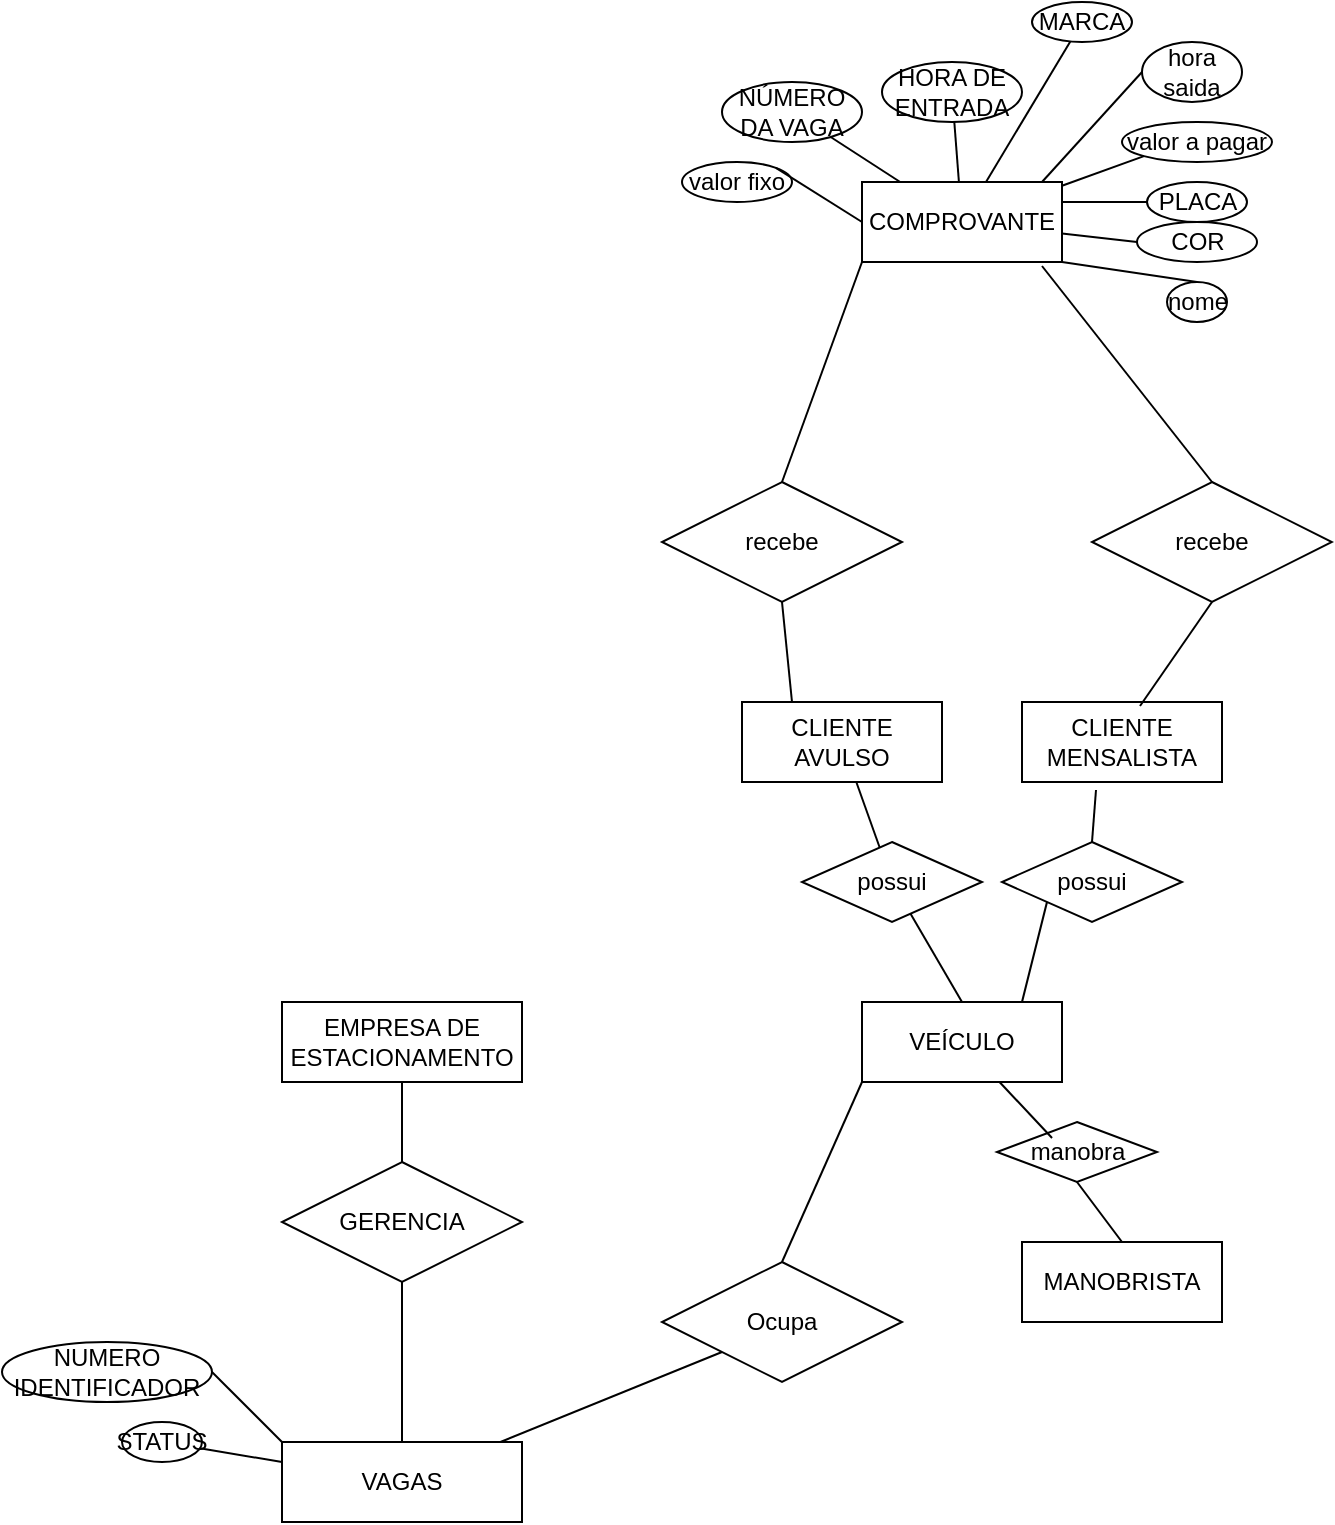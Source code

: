 <mxfile version="24.7.7">
  <diagram name="Página-1" id="Hj_eQ8MPWwJl_k2WBOxa">
    <mxGraphModel dx="880" dy="1637" grid="1" gridSize="10" guides="1" tooltips="1" connect="1" arrows="1" fold="1" page="1" pageScale="1" pageWidth="827" pageHeight="1169" math="0" shadow="0">
      <root>
        <mxCell id="0" />
        <mxCell id="1" parent="0" />
        <mxCell id="GA4sUjaeTscNKJj8TBqj-14" value="VAGAS" style="whiteSpace=wrap;html=1;align=center;rounded=0;labelBackgroundColor=none;" vertex="1" parent="1">
          <mxGeometry x="140" y="290" width="120" height="40" as="geometry" />
        </mxCell>
        <mxCell id="GA4sUjaeTscNKJj8TBqj-15" value="NUMERO IDENTIFICADOR" style="ellipse;whiteSpace=wrap;html=1;align=center;rounded=0;labelBackgroundColor=none;" vertex="1" parent="1">
          <mxGeometry y="240" width="105" height="30" as="geometry" />
        </mxCell>
        <mxCell id="GA4sUjaeTscNKJj8TBqj-36" value="" style="endArrow=none;html=1;rounded=0;labelBackgroundColor=none;fontColor=default;" edge="1" parent="1" source="GA4sUjaeTscNKJj8TBqj-85" target="GA4sUjaeTscNKJj8TBqj-14">
          <mxGeometry relative="1" as="geometry">
            <mxPoint x="70" y="330" as="sourcePoint" />
            <mxPoint x="160" y="310" as="targetPoint" />
          </mxGeometry>
        </mxCell>
        <mxCell id="GA4sUjaeTscNKJj8TBqj-37" value="" style="endArrow=none;html=1;rounded=0;exitX=1;exitY=0.5;exitDx=0;exitDy=0;labelBackgroundColor=none;fontColor=default;entryX=0;entryY=0;entryDx=0;entryDy=0;" edge="1" parent="1" source="GA4sUjaeTscNKJj8TBqj-15" target="GA4sUjaeTscNKJj8TBqj-14">
          <mxGeometry relative="1" as="geometry">
            <mxPoint x="200" y="380" as="sourcePoint" />
            <mxPoint x="199.5" y="320" as="targetPoint" />
          </mxGeometry>
        </mxCell>
        <mxCell id="GA4sUjaeTscNKJj8TBqj-57" value="CLIENTE AVULSO" style="whiteSpace=wrap;html=1;align=center;rounded=0;labelBackgroundColor=none;" vertex="1" parent="1">
          <mxGeometry x="370" y="-80" width="100" height="40" as="geometry" />
        </mxCell>
        <mxCell id="GA4sUjaeTscNKJj8TBqj-58" value="VEÍCULO" style="whiteSpace=wrap;html=1;align=center;rounded=0;labelBackgroundColor=none;" vertex="1" parent="1">
          <mxGeometry x="430" y="70" width="100" height="40" as="geometry" />
        </mxCell>
        <mxCell id="GA4sUjaeTscNKJj8TBqj-60" value="GERENCIA" style="shape=rhombus;perimeter=rhombusPerimeter;whiteSpace=wrap;html=1;align=center;rounded=0;labelBackgroundColor=none;" vertex="1" parent="1">
          <mxGeometry x="140" y="150" width="120" height="60" as="geometry" />
        </mxCell>
        <mxCell id="GA4sUjaeTscNKJj8TBqj-63" value="possui" style="shape=rhombus;perimeter=rhombusPerimeter;whiteSpace=wrap;html=1;align=center;rounded=0;labelBackgroundColor=none;" vertex="1" parent="1">
          <mxGeometry x="400" y="-10" width="90" height="40" as="geometry" />
        </mxCell>
        <mxCell id="GA4sUjaeTscNKJj8TBqj-65" value="MANOBRISTA" style="whiteSpace=wrap;html=1;align=center;rounded=0;labelBackgroundColor=none;" vertex="1" parent="1">
          <mxGeometry x="510" y="190" width="100" height="40" as="geometry" />
        </mxCell>
        <mxCell id="GA4sUjaeTscNKJj8TBqj-66" value="COMPROVANTE" style="whiteSpace=wrap;html=1;align=center;rounded=0;labelBackgroundColor=none;" vertex="1" parent="1">
          <mxGeometry x="430" y="-340" width="100" height="40" as="geometry" />
        </mxCell>
        <mxCell id="GA4sUjaeTscNKJj8TBqj-73" value="recebe" style="shape=rhombus;perimeter=rhombusPerimeter;whiteSpace=wrap;html=1;align=center;rounded=0;labelBackgroundColor=none;" vertex="1" parent="1">
          <mxGeometry x="545" y="-190" width="120" height="60" as="geometry" />
        </mxCell>
        <mxCell id="GA4sUjaeTscNKJj8TBqj-77" value="recebe" style="shape=rhombus;perimeter=rhombusPerimeter;whiteSpace=wrap;html=1;align=center;rounded=0;labelBackgroundColor=none;" vertex="1" parent="1">
          <mxGeometry x="330" y="-190" width="120" height="60" as="geometry" />
        </mxCell>
        <mxCell id="GA4sUjaeTscNKJj8TBqj-85" value="STATUS" style="ellipse;whiteSpace=wrap;html=1;align=center;rounded=0;labelBackgroundColor=none;" vertex="1" parent="1">
          <mxGeometry x="60" y="280" width="40" height="20" as="geometry" />
        </mxCell>
        <mxCell id="GA4sUjaeTscNKJj8TBqj-86" value="MARCA" style="ellipse;whiteSpace=wrap;html=1;align=center;rounded=0;labelBackgroundColor=none;" vertex="1" parent="1">
          <mxGeometry x="515" y="-430" width="50" height="20" as="geometry" />
        </mxCell>
        <mxCell id="GA4sUjaeTscNKJj8TBqj-87" value="COR" style="ellipse;whiteSpace=wrap;html=1;align=center;rounded=0;labelBackgroundColor=none;" vertex="1" parent="1">
          <mxGeometry x="567.5" y="-320" width="60" height="20" as="geometry" />
        </mxCell>
        <mxCell id="GA4sUjaeTscNKJj8TBqj-88" value="PLACA" style="ellipse;whiteSpace=wrap;html=1;align=center;rounded=0;labelBackgroundColor=none;" vertex="1" parent="1">
          <mxGeometry x="572.5" y="-340" width="50" height="20" as="geometry" />
        </mxCell>
        <mxCell id="GA4sUjaeTscNKJj8TBqj-90" value="" style="endArrow=none;html=1;rounded=0;labelBackgroundColor=none;fontColor=default;" edge="1" parent="1" source="GA4sUjaeTscNKJj8TBqj-66" target="GA4sUjaeTscNKJj8TBqj-86">
          <mxGeometry relative="1" as="geometry">
            <mxPoint x="610" y="399.5" as="sourcePoint" />
            <mxPoint x="770" y="399.5" as="targetPoint" />
          </mxGeometry>
        </mxCell>
        <mxCell id="GA4sUjaeTscNKJj8TBqj-93" value="HORA DE ENTRADA" style="ellipse;whiteSpace=wrap;html=1;align=center;rounded=0;labelBackgroundColor=none;" vertex="1" parent="1">
          <mxGeometry x="440" y="-400" width="70" height="30" as="geometry" />
        </mxCell>
        <mxCell id="GA4sUjaeTscNKJj8TBqj-94" value="NÚMERO DA VAGA" style="ellipse;whiteSpace=wrap;html=1;align=center;rounded=0;labelBackgroundColor=none;" vertex="1" parent="1">
          <mxGeometry x="360" y="-390" width="70" height="30" as="geometry" />
        </mxCell>
        <mxCell id="GA4sUjaeTscNKJj8TBqj-95" value="" style="endArrow=none;html=1;rounded=0;labelBackgroundColor=none;fontColor=default;" edge="1" parent="1" source="GA4sUjaeTscNKJj8TBqj-66" target="GA4sUjaeTscNKJj8TBqj-94">
          <mxGeometry relative="1" as="geometry">
            <mxPoint x="610" y="390" as="sourcePoint" />
            <mxPoint x="770" y="390" as="targetPoint" />
          </mxGeometry>
        </mxCell>
        <mxCell id="GA4sUjaeTscNKJj8TBqj-96" value="" style="endArrow=none;html=1;rounded=0;labelBackgroundColor=none;fontColor=default;" edge="1" parent="1" source="GA4sUjaeTscNKJj8TBqj-66" target="GA4sUjaeTscNKJj8TBqj-93">
          <mxGeometry relative="1" as="geometry">
            <mxPoint x="610" y="370" as="sourcePoint" />
            <mxPoint x="770" y="370" as="targetPoint" />
          </mxGeometry>
        </mxCell>
        <mxCell id="GA4sUjaeTscNKJj8TBqj-97" value="CLIENTE MENSALISTA" style="whiteSpace=wrap;html=1;align=center;rounded=0;labelBackgroundColor=none;" vertex="1" parent="1">
          <mxGeometry x="510" y="-80" width="100" height="40" as="geometry" />
        </mxCell>
        <mxCell id="GA4sUjaeTscNKJj8TBqj-98" value="" style="endArrow=none;html=1;rounded=0;entryX=0;entryY=0.5;entryDx=0;entryDy=0;labelBackgroundColor=none;fontColor=default;" edge="1" parent="1" source="GA4sUjaeTscNKJj8TBqj-66" target="GA4sUjaeTscNKJj8TBqj-87">
          <mxGeometry relative="1" as="geometry">
            <mxPoint x="600" y="370" as="sourcePoint" />
            <mxPoint x="760" y="370" as="targetPoint" />
          </mxGeometry>
        </mxCell>
        <mxCell id="GA4sUjaeTscNKJj8TBqj-99" value="EMPRESA DE ESTACIONAMENTO" style="whiteSpace=wrap;html=1;align=center;rounded=0;labelBackgroundColor=none;" vertex="1" parent="1">
          <mxGeometry x="140" y="70" width="120" height="40" as="geometry" />
        </mxCell>
        <mxCell id="GA4sUjaeTscNKJj8TBqj-101" value="" style="endArrow=none;html=1;rounded=0;exitX=1;exitY=0.25;exitDx=0;exitDy=0;labelBackgroundColor=none;fontColor=default;" edge="1" parent="1" source="GA4sUjaeTscNKJj8TBqj-66" target="GA4sUjaeTscNKJj8TBqj-88">
          <mxGeometry relative="1" as="geometry">
            <mxPoint x="590" y="370" as="sourcePoint" />
            <mxPoint x="750" y="370" as="targetPoint" />
          </mxGeometry>
        </mxCell>
        <mxCell id="GA4sUjaeTscNKJj8TBqj-102" value="valor a pagar" style="ellipse;whiteSpace=wrap;html=1;align=center;" vertex="1" parent="1">
          <mxGeometry x="560" y="-370" width="75" height="20" as="geometry" />
        </mxCell>
        <mxCell id="GA4sUjaeTscNKJj8TBqj-103" value="hora saida" style="ellipse;whiteSpace=wrap;html=1;align=center;" vertex="1" parent="1">
          <mxGeometry x="570" y="-410" width="50" height="30" as="geometry" />
        </mxCell>
        <mxCell id="GA4sUjaeTscNKJj8TBqj-104" value="" style="endArrow=none;html=1;rounded=0;entryX=0;entryY=1;entryDx=0;entryDy=0;" edge="1" parent="1" source="GA4sUjaeTscNKJj8TBqj-66" target="GA4sUjaeTscNKJj8TBqj-102">
          <mxGeometry relative="1" as="geometry">
            <mxPoint x="600" y="360" as="sourcePoint" />
            <mxPoint x="720" y="360" as="targetPoint" />
          </mxGeometry>
        </mxCell>
        <mxCell id="GA4sUjaeTscNKJj8TBqj-105" value="" style="endArrow=none;html=1;rounded=0;exitX=0.9;exitY=0;exitDx=0;exitDy=0;exitPerimeter=0;entryX=0;entryY=0.5;entryDx=0;entryDy=0;" edge="1" parent="1" source="GA4sUjaeTscNKJj8TBqj-66" target="GA4sUjaeTscNKJj8TBqj-103">
          <mxGeometry relative="1" as="geometry">
            <mxPoint x="630" y="320" as="sourcePoint" />
            <mxPoint x="790" y="320" as="targetPoint" />
          </mxGeometry>
        </mxCell>
        <mxCell id="GA4sUjaeTscNKJj8TBqj-106" value="nome" style="ellipse;whiteSpace=wrap;html=1;align=center;" vertex="1" parent="1">
          <mxGeometry x="582.5" y="-290" width="30" height="20" as="geometry" />
        </mxCell>
        <mxCell id="GA4sUjaeTscNKJj8TBqj-107" value="valor fixo" style="ellipse;whiteSpace=wrap;html=1;align=center;" vertex="1" parent="1">
          <mxGeometry x="340" y="-350" width="55" height="20" as="geometry" />
        </mxCell>
        <mxCell id="GA4sUjaeTscNKJj8TBqj-108" value="" style="endArrow=none;html=1;rounded=0;entryX=1;entryY=0;entryDx=0;entryDy=0;exitX=0;exitY=0.5;exitDx=0;exitDy=0;" edge="1" parent="1" source="GA4sUjaeTscNKJj8TBqj-66" target="GA4sUjaeTscNKJj8TBqj-107">
          <mxGeometry relative="1" as="geometry">
            <mxPoint x="520" y="400" as="sourcePoint" />
            <mxPoint x="680" y="400" as="targetPoint" />
          </mxGeometry>
        </mxCell>
        <mxCell id="GA4sUjaeTscNKJj8TBqj-109" value="" style="endArrow=none;html=1;rounded=0;exitX=1;exitY=1;exitDx=0;exitDy=0;entryX=0.5;entryY=0;entryDx=0;entryDy=0;" edge="1" parent="1" source="GA4sUjaeTscNKJj8TBqj-66" target="GA4sUjaeTscNKJj8TBqj-106">
          <mxGeometry relative="1" as="geometry">
            <mxPoint x="420" y="410" as="sourcePoint" />
            <mxPoint x="580" y="410" as="targetPoint" />
          </mxGeometry>
        </mxCell>
        <mxCell id="GA4sUjaeTscNKJj8TBqj-111" value="" style="endArrow=none;html=1;rounded=0;entryX=0.5;entryY=0;entryDx=0;entryDy=0;" edge="1" parent="1" source="GA4sUjaeTscNKJj8TBqj-99" target="GA4sUjaeTscNKJj8TBqj-60">
          <mxGeometry relative="1" as="geometry">
            <mxPoint x="200" y="80" as="sourcePoint" />
            <mxPoint x="360" y="80" as="targetPoint" />
          </mxGeometry>
        </mxCell>
        <mxCell id="GA4sUjaeTscNKJj8TBqj-112" value="" style="endArrow=none;html=1;rounded=0;entryX=0.5;entryY=0;entryDx=0;entryDy=0;" edge="1" parent="1" target="GA4sUjaeTscNKJj8TBqj-14">
          <mxGeometry relative="1" as="geometry">
            <mxPoint x="200" y="210" as="sourcePoint" />
            <mxPoint x="360" y="210" as="targetPoint" />
          </mxGeometry>
        </mxCell>
        <mxCell id="GA4sUjaeTscNKJj8TBqj-113" value="" style="endArrow=none;html=1;rounded=0;" edge="1" parent="1" source="GA4sUjaeTscNKJj8TBqj-57" target="GA4sUjaeTscNKJj8TBqj-63">
          <mxGeometry relative="1" as="geometry">
            <mxPoint x="420" y="-40" as="sourcePoint" />
            <mxPoint x="580" y="-40" as="targetPoint" />
          </mxGeometry>
        </mxCell>
        <mxCell id="GA4sUjaeTscNKJj8TBqj-115" value="" style="endArrow=none;html=1;rounded=0;entryX=0.5;entryY=0;entryDx=0;entryDy=0;" edge="1" parent="1" source="GA4sUjaeTscNKJj8TBqj-63" target="GA4sUjaeTscNKJj8TBqj-58">
          <mxGeometry relative="1" as="geometry">
            <mxPoint x="480" y="20" as="sourcePoint" />
            <mxPoint x="640" y="20" as="targetPoint" />
          </mxGeometry>
        </mxCell>
        <mxCell id="GA4sUjaeTscNKJj8TBqj-116" value="possui" style="shape=rhombus;perimeter=rhombusPerimeter;whiteSpace=wrap;html=1;align=center;" vertex="1" parent="1">
          <mxGeometry x="500" y="-10" width="90" height="40" as="geometry" />
        </mxCell>
        <mxCell id="GA4sUjaeTscNKJj8TBqj-117" value="" style="endArrow=none;html=1;rounded=0;entryX=0;entryY=1;entryDx=0;entryDy=0;" edge="1" parent="1" target="GA4sUjaeTscNKJj8TBqj-116">
          <mxGeometry relative="1" as="geometry">
            <mxPoint x="510" y="70" as="sourcePoint" />
            <mxPoint x="670" y="70" as="targetPoint" />
          </mxGeometry>
        </mxCell>
        <mxCell id="GA4sUjaeTscNKJj8TBqj-118" value="" style="endArrow=none;html=1;rounded=0;entryX=0.37;entryY=1.1;entryDx=0;entryDy=0;entryPerimeter=0;exitX=0.5;exitY=0;exitDx=0;exitDy=0;" edge="1" parent="1" source="GA4sUjaeTscNKJj8TBqj-116" target="GA4sUjaeTscNKJj8TBqj-97">
          <mxGeometry relative="1" as="geometry">
            <mxPoint x="550" as="sourcePoint" />
            <mxPoint x="710" as="targetPoint" />
          </mxGeometry>
        </mxCell>
        <mxCell id="GA4sUjaeTscNKJj8TBqj-119" value="manobra" style="shape=rhombus;perimeter=rhombusPerimeter;whiteSpace=wrap;html=1;align=center;" vertex="1" parent="1">
          <mxGeometry x="497.5" y="130" width="80" height="30" as="geometry" />
        </mxCell>
        <mxCell id="GA4sUjaeTscNKJj8TBqj-120" value="" style="endArrow=none;html=1;rounded=0;entryX=0.344;entryY=0.267;entryDx=0;entryDy=0;entryPerimeter=0;" edge="1" parent="1" source="GA4sUjaeTscNKJj8TBqj-58" target="GA4sUjaeTscNKJj8TBqj-119">
          <mxGeometry relative="1" as="geometry">
            <mxPoint x="500" y="120" as="sourcePoint" />
            <mxPoint x="660" y="120" as="targetPoint" />
          </mxGeometry>
        </mxCell>
        <mxCell id="GA4sUjaeTscNKJj8TBqj-121" value="" style="endArrow=none;html=1;rounded=0;exitX=0.5;exitY=1;exitDx=0;exitDy=0;entryX=0.5;entryY=0;entryDx=0;entryDy=0;" edge="1" parent="1" source="GA4sUjaeTscNKJj8TBqj-119" target="GA4sUjaeTscNKJj8TBqj-65">
          <mxGeometry relative="1" as="geometry">
            <mxPoint x="330" y="190" as="sourcePoint" />
            <mxPoint x="490" y="190" as="targetPoint" />
          </mxGeometry>
        </mxCell>
        <mxCell id="GA4sUjaeTscNKJj8TBqj-125" value="" style="endArrow=none;html=1;rounded=0;exitX=0.5;exitY=0;exitDx=0;exitDy=0;entryX=0;entryY=1;entryDx=0;entryDy=0;" edge="1" parent="1" source="GA4sUjaeTscNKJj8TBqj-77" target="GA4sUjaeTscNKJj8TBqj-66">
          <mxGeometry relative="1" as="geometry">
            <mxPoint x="330" y="-110" as="sourcePoint" />
            <mxPoint x="490" y="-110" as="targetPoint" />
          </mxGeometry>
        </mxCell>
        <mxCell id="GA4sUjaeTscNKJj8TBqj-126" value="" style="endArrow=none;html=1;rounded=0;entryX=0.9;entryY=1.05;entryDx=0;entryDy=0;entryPerimeter=0;exitX=0.5;exitY=0;exitDx=0;exitDy=0;" edge="1" parent="1" source="GA4sUjaeTscNKJj8TBqj-73" target="GA4sUjaeTscNKJj8TBqj-66">
          <mxGeometry relative="1" as="geometry">
            <mxPoint x="600" y="-190" as="sourcePoint" />
            <mxPoint x="760" y="-190" as="targetPoint" />
          </mxGeometry>
        </mxCell>
        <mxCell id="GA4sUjaeTscNKJj8TBqj-127" value="" style="endArrow=none;html=1;rounded=0;exitX=0.5;exitY=1;exitDx=0;exitDy=0;entryX=0.25;entryY=0;entryDx=0;entryDy=0;" edge="1" parent="1" source="GA4sUjaeTscNKJj8TBqj-77" target="GA4sUjaeTscNKJj8TBqj-57">
          <mxGeometry relative="1" as="geometry">
            <mxPoint x="330" y="-110" as="sourcePoint" />
            <mxPoint x="490" y="-110" as="targetPoint" />
          </mxGeometry>
        </mxCell>
        <mxCell id="GA4sUjaeTscNKJj8TBqj-128" value="" style="endArrow=none;html=1;rounded=0;entryX=0.59;entryY=0.05;entryDx=0;entryDy=0;entryPerimeter=0;exitX=0.5;exitY=1;exitDx=0;exitDy=0;" edge="1" parent="1" source="GA4sUjaeTscNKJj8TBqj-73" target="GA4sUjaeTscNKJj8TBqj-97">
          <mxGeometry relative="1" as="geometry">
            <mxPoint x="600" y="-130" as="sourcePoint" />
            <mxPoint x="760" y="-130" as="targetPoint" />
          </mxGeometry>
        </mxCell>
        <mxCell id="GA4sUjaeTscNKJj8TBqj-129" value="Ocupa" style="shape=rhombus;perimeter=rhombusPerimeter;whiteSpace=wrap;html=1;align=center;" vertex="1" parent="1">
          <mxGeometry x="330" y="200" width="120" height="60" as="geometry" />
        </mxCell>
        <mxCell id="GA4sUjaeTscNKJj8TBqj-130" value="" style="endArrow=none;html=1;rounded=0;exitX=0.5;exitY=0;exitDx=0;exitDy=0;entryX=0;entryY=1;entryDx=0;entryDy=0;" edge="1" parent="1" source="GA4sUjaeTscNKJj8TBqj-129" target="GA4sUjaeTscNKJj8TBqj-58">
          <mxGeometry relative="1" as="geometry">
            <mxPoint x="360" y="170" as="sourcePoint" />
            <mxPoint x="520" y="170" as="targetPoint" />
          </mxGeometry>
        </mxCell>
        <mxCell id="GA4sUjaeTscNKJj8TBqj-131" value="" style="endArrow=none;html=1;rounded=0;entryX=0;entryY=1;entryDx=0;entryDy=0;" edge="1" parent="1" source="GA4sUjaeTscNKJj8TBqj-14" target="GA4sUjaeTscNKJj8TBqj-129">
          <mxGeometry relative="1" as="geometry">
            <mxPoint x="290" y="290" as="sourcePoint" />
            <mxPoint x="450" y="290" as="targetPoint" />
          </mxGeometry>
        </mxCell>
      </root>
    </mxGraphModel>
  </diagram>
</mxfile>
